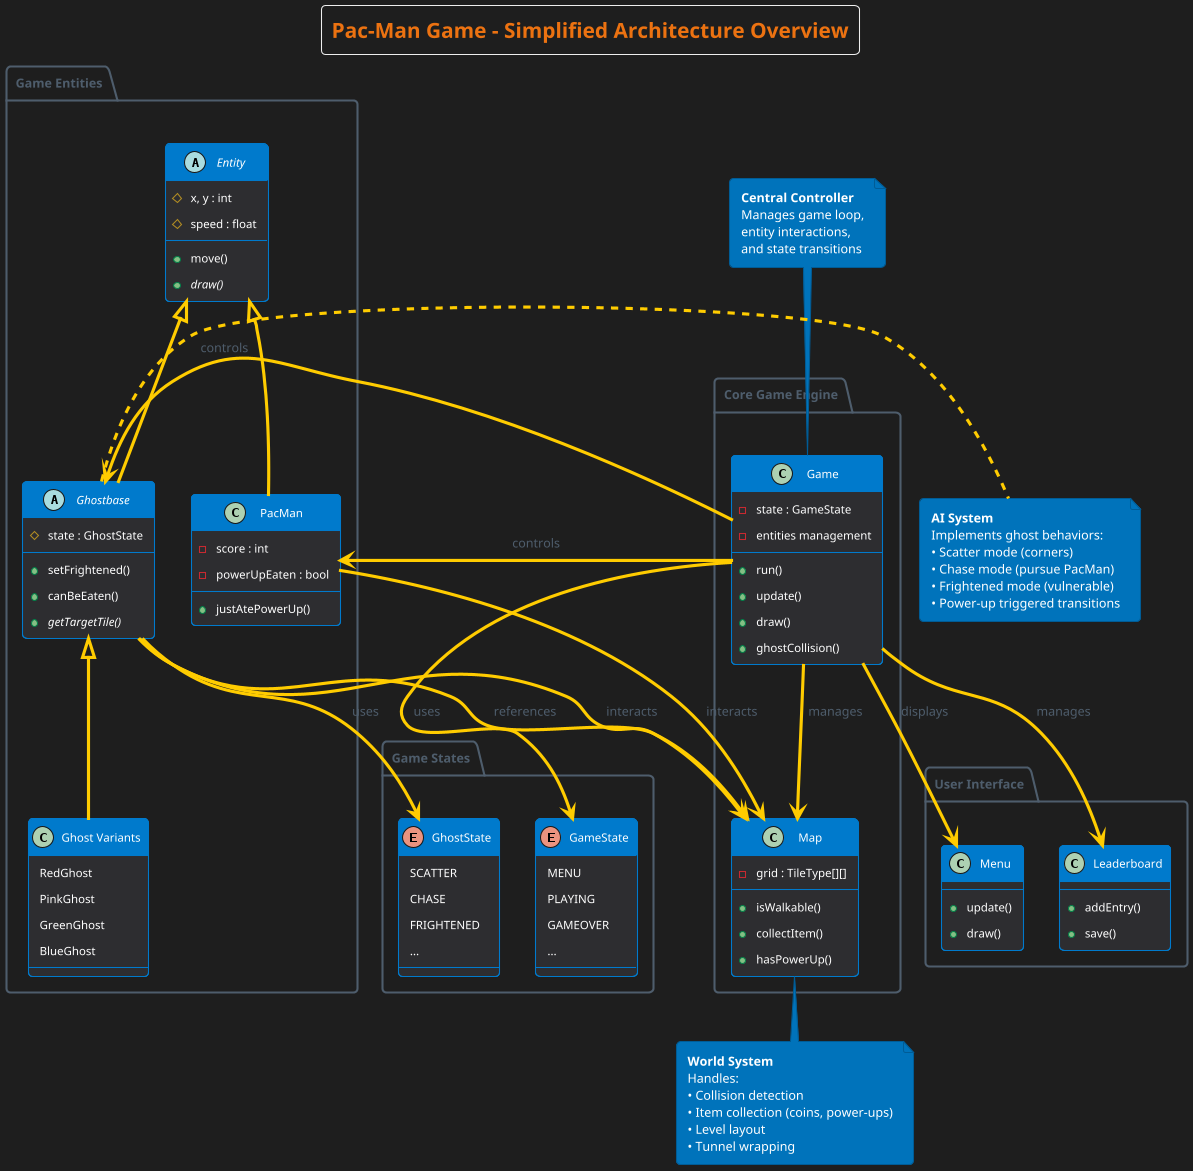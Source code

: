 @startuml Pac-Man_Simplified_Architecture

!theme aws-orange
skinparam backgroundColor #1E1E1E
skinparam classBackgroundColor #2D2D30
skinparam classBorderColor #007ACC
skinparam classHeaderBackgroundColor #007ACC
skinparam arrowColor #FFCC00

title Pac-Man Game - Simplified Architecture Overview

package "Core Game Engine" {
    class Game {
        - state : GameState
        - entities management
        + run()
        + update()
        + draw()
        + ghostCollision()
    }
    
    class Map {
        - grid : TileType[][]
        + isWalkable()
        + collectItem()
        + hasPowerUp()
    }
}

package "Game Entities" {
    abstract Entity {
        # x, y : int
        # speed : float
        + move()
        + {abstract} draw()
    }
    
    class PacMan {
        - score : int
        - powerUpEaten : bool
        + justAtePowerUp()
    }
    
    abstract Ghostbase {
        # state : GhostState
        + setFrightened()
        + canBeEaten()
        + {abstract} getTargetTile()
    }
    
    class "Ghost Variants" as Ghosts {
        RedGhost
        PinkGhost
        GreenGhost
        BlueGhost
    }
}

package "User Interface" {
    class Menu {
        + update()
        + draw()
    }
    
    class Leaderboard {
        + addEntry()
        + save()
    }
}

package "Game States" {
    enum GameState {
        MENU
        PLAYING
        GAMEOVER
        ...
    }
    
    enum GhostState {
        SCATTER
        CHASE
        FRIGHTENED
        ...
    }
}

' Relationships
Game --> Map : manages
Game --> PacMan : controls
Game --> Ghostbase : controls
Game --> Menu : displays
Game --> Leaderboard : manages
Game --> GameState : uses

Entity <|-- PacMan
Entity <|-- Ghostbase
Ghostbase <|-- Ghosts
Ghostbase --> GhostState : uses
Ghostbase --> Map : references

PacMan --> Map : interacts
Ghostbase --> Map : interacts

note top of Game : **Central Controller**\nManages game loop,\nentity interactions,\nand state transitions

note right of Ghostbase : **AI System**\nImplements ghost behaviors:\n• Scatter mode (corners)\n• Chase mode (pursue PacMan)\n• Frightened mode (vulnerable)\n• Power-up triggered transitions

note bottom of Map : **World System**\nHandles:\n• Collision detection\n• Item collection (coins, power-ups)\n• Level layout\n• Tunnel wrapping

@enduml
